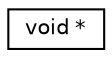 digraph "Graphical Class Hierarchy"
{
 // INTERACTIVE_SVG=YES
  edge [fontname="Helvetica",fontsize="10",labelfontname="Helvetica",labelfontsize="10"];
  node [fontname="Helvetica",fontsize="10",shape=record];
  rankdir="LR";
  Node1 [label="void *",height=0.2,width=0.4,color="black", fillcolor="white", style="filled",URL="$d0/d25/classvoid_01_5.html"];
}
